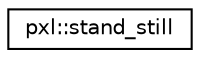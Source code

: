 digraph "Graphical Class Hierarchy"
{
 // LATEX_PDF_SIZE
  edge [fontname="Helvetica",fontsize="10",labelfontname="Helvetica",labelfontsize="10"];
  node [fontname="Helvetica",fontsize="10",shape=record];
  rankdir="LR";
  Node0 [label="pxl::stand_still",height=0.2,width=0.4,color="black", fillcolor="white", style="filled",URL="$structpxl_1_1stand__still.html",tooltip=" "];
}
